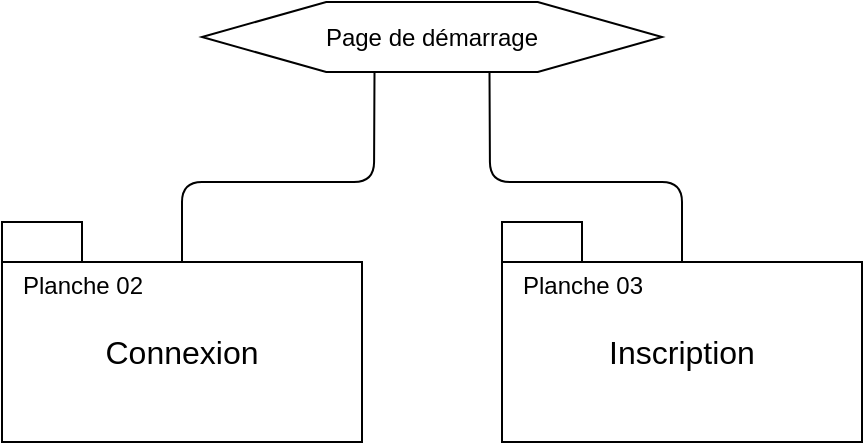 <mxfile version="13.1.1"><diagram id="Z7cLOFHgkXxTuAx-oDb6" name="Page-1"><mxGraphModel dx="1013" dy="650" grid="1" gridSize="10" guides="1" tooltips="1" connect="1" arrows="1" fold="1" page="1" pageScale="1" pageWidth="827" pageHeight="1169" math="0" shadow="0"><root><mxCell id="0"/><mxCell id="1" parent="0"/><mxCell id="EoU4ad81hyT-Vu_8wId2-33" value="" style="verticalLabelPosition=bottom;verticalAlign=top;html=1;shape=hexagon;perimeter=hexagonPerimeter2;arcSize=6;size=0.27;" vertex="1" parent="1"><mxGeometry x="299" y="475" width="230" height="35" as="geometry"/></mxCell><mxCell id="EoU4ad81hyT-Vu_8wId2-34" value="Page de démarrage" style="text;html=1;strokeColor=none;fillColor=none;align=center;verticalAlign=middle;whiteSpace=wrap;rounded=0;" vertex="1" parent="1"><mxGeometry x="349" y="483" width="130" height="20" as="geometry"/></mxCell><mxCell id="EoU4ad81hyT-Vu_8wId2-35" value="" style="endArrow=none;html=1;exitX=0.375;exitY=1;exitDx=0;exitDy=0;entryX=0.5;entryY=0;entryDx=0;entryDy=0;" edge="1" parent="1" source="EoU4ad81hyT-Vu_8wId2-33" target="EoU4ad81hyT-Vu_8wId2-37"><mxGeometry width="50" height="50" relative="1" as="geometry"><mxPoint x="489" y="505" as="sourcePoint"/><mxPoint x="385" y="555" as="targetPoint"/><Array as="points"><mxPoint x="385" y="565"/><mxPoint x="289" y="565"/></Array></mxGeometry></mxCell><mxCell id="EoU4ad81hyT-Vu_8wId2-36" value="" style="group" vertex="1" connectable="0" parent="1"><mxGeometry x="199" y="585" width="180" height="110" as="geometry"/></mxCell><mxCell id="EoU4ad81hyT-Vu_8wId2-37" value="&lt;div&gt;Connexion&lt;/div&gt;" style="rounded=0;whiteSpace=wrap;html=1;fontSize=16;" vertex="1" parent="EoU4ad81hyT-Vu_8wId2-36"><mxGeometry y="20" width="180" height="90" as="geometry"/></mxCell><mxCell id="EoU4ad81hyT-Vu_8wId2-38" value="" style="rounded=0;whiteSpace=wrap;html=1;fontSize=16;" vertex="1" parent="EoU4ad81hyT-Vu_8wId2-36"><mxGeometry width="40" height="20" as="geometry"/></mxCell><mxCell id="EoU4ad81hyT-Vu_8wId2-39" value="&lt;font style=&quot;font-size: 12px&quot;&gt;Planche 02&lt;/font&gt;" style="text;html=1;resizable=0;autosize=1;align=center;verticalAlign=middle;points=[];fillColor=none;strokeColor=none;rounded=0;fontSize=16;" vertex="1" parent="EoU4ad81hyT-Vu_8wId2-36"><mxGeometry y="15" width="80" height="30" as="geometry"/></mxCell><mxCell id="EoU4ad81hyT-Vu_8wId2-40" value="" style="group" vertex="1" connectable="0" parent="1"><mxGeometry x="449" y="585" width="180" height="110" as="geometry"/></mxCell><mxCell id="EoU4ad81hyT-Vu_8wId2-41" value="&lt;div&gt;Inscription&lt;/div&gt;" style="rounded=0;whiteSpace=wrap;html=1;fontSize=16;" vertex="1" parent="EoU4ad81hyT-Vu_8wId2-40"><mxGeometry y="20" width="180" height="90" as="geometry"/></mxCell><mxCell id="EoU4ad81hyT-Vu_8wId2-42" value="" style="rounded=0;whiteSpace=wrap;html=1;fontSize=16;" vertex="1" parent="EoU4ad81hyT-Vu_8wId2-40"><mxGeometry width="40" height="20" as="geometry"/></mxCell><mxCell id="EoU4ad81hyT-Vu_8wId2-43" value="&lt;font style=&quot;font-size: 12px&quot;&gt;Planche 03&lt;/font&gt;" style="text;html=1;resizable=0;autosize=1;align=center;verticalAlign=middle;points=[];fillColor=none;strokeColor=none;rounded=0;fontSize=16;" vertex="1" parent="EoU4ad81hyT-Vu_8wId2-40"><mxGeometry y="15" width="80" height="30" as="geometry"/></mxCell><mxCell id="EoU4ad81hyT-Vu_8wId2-44" value="" style="endArrow=none;html=1;entryX=0.625;entryY=1;entryDx=0;entryDy=0;exitX=0.5;exitY=0;exitDx=0;exitDy=0;" edge="1" parent="1" source="EoU4ad81hyT-Vu_8wId2-41" target="EoU4ad81hyT-Vu_8wId2-33"><mxGeometry width="50" height="50" relative="1" as="geometry"><mxPoint x="589" y="555" as="sourcePoint"/><mxPoint x="529" y="605" as="targetPoint"/><Array as="points"><mxPoint x="539" y="565"/><mxPoint x="443" y="565"/></Array></mxGeometry></mxCell></root></mxGraphModel></diagram></mxfile>